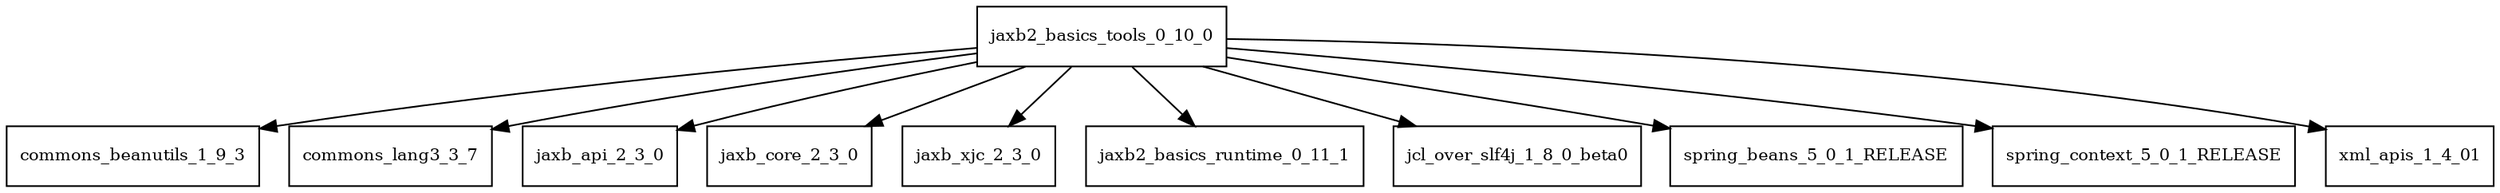 digraph jaxb2_basics_tools_0_10_0_dependencies {
  node [shape = box, fontsize=10.0];
  jaxb2_basics_tools_0_10_0 -> commons_beanutils_1_9_3;
  jaxb2_basics_tools_0_10_0 -> commons_lang3_3_7;
  jaxb2_basics_tools_0_10_0 -> jaxb_api_2_3_0;
  jaxb2_basics_tools_0_10_0 -> jaxb_core_2_3_0;
  jaxb2_basics_tools_0_10_0 -> jaxb_xjc_2_3_0;
  jaxb2_basics_tools_0_10_0 -> jaxb2_basics_runtime_0_11_1;
  jaxb2_basics_tools_0_10_0 -> jcl_over_slf4j_1_8_0_beta0;
  jaxb2_basics_tools_0_10_0 -> spring_beans_5_0_1_RELEASE;
  jaxb2_basics_tools_0_10_0 -> spring_context_5_0_1_RELEASE;
  jaxb2_basics_tools_0_10_0 -> xml_apis_1_4_01;
}
